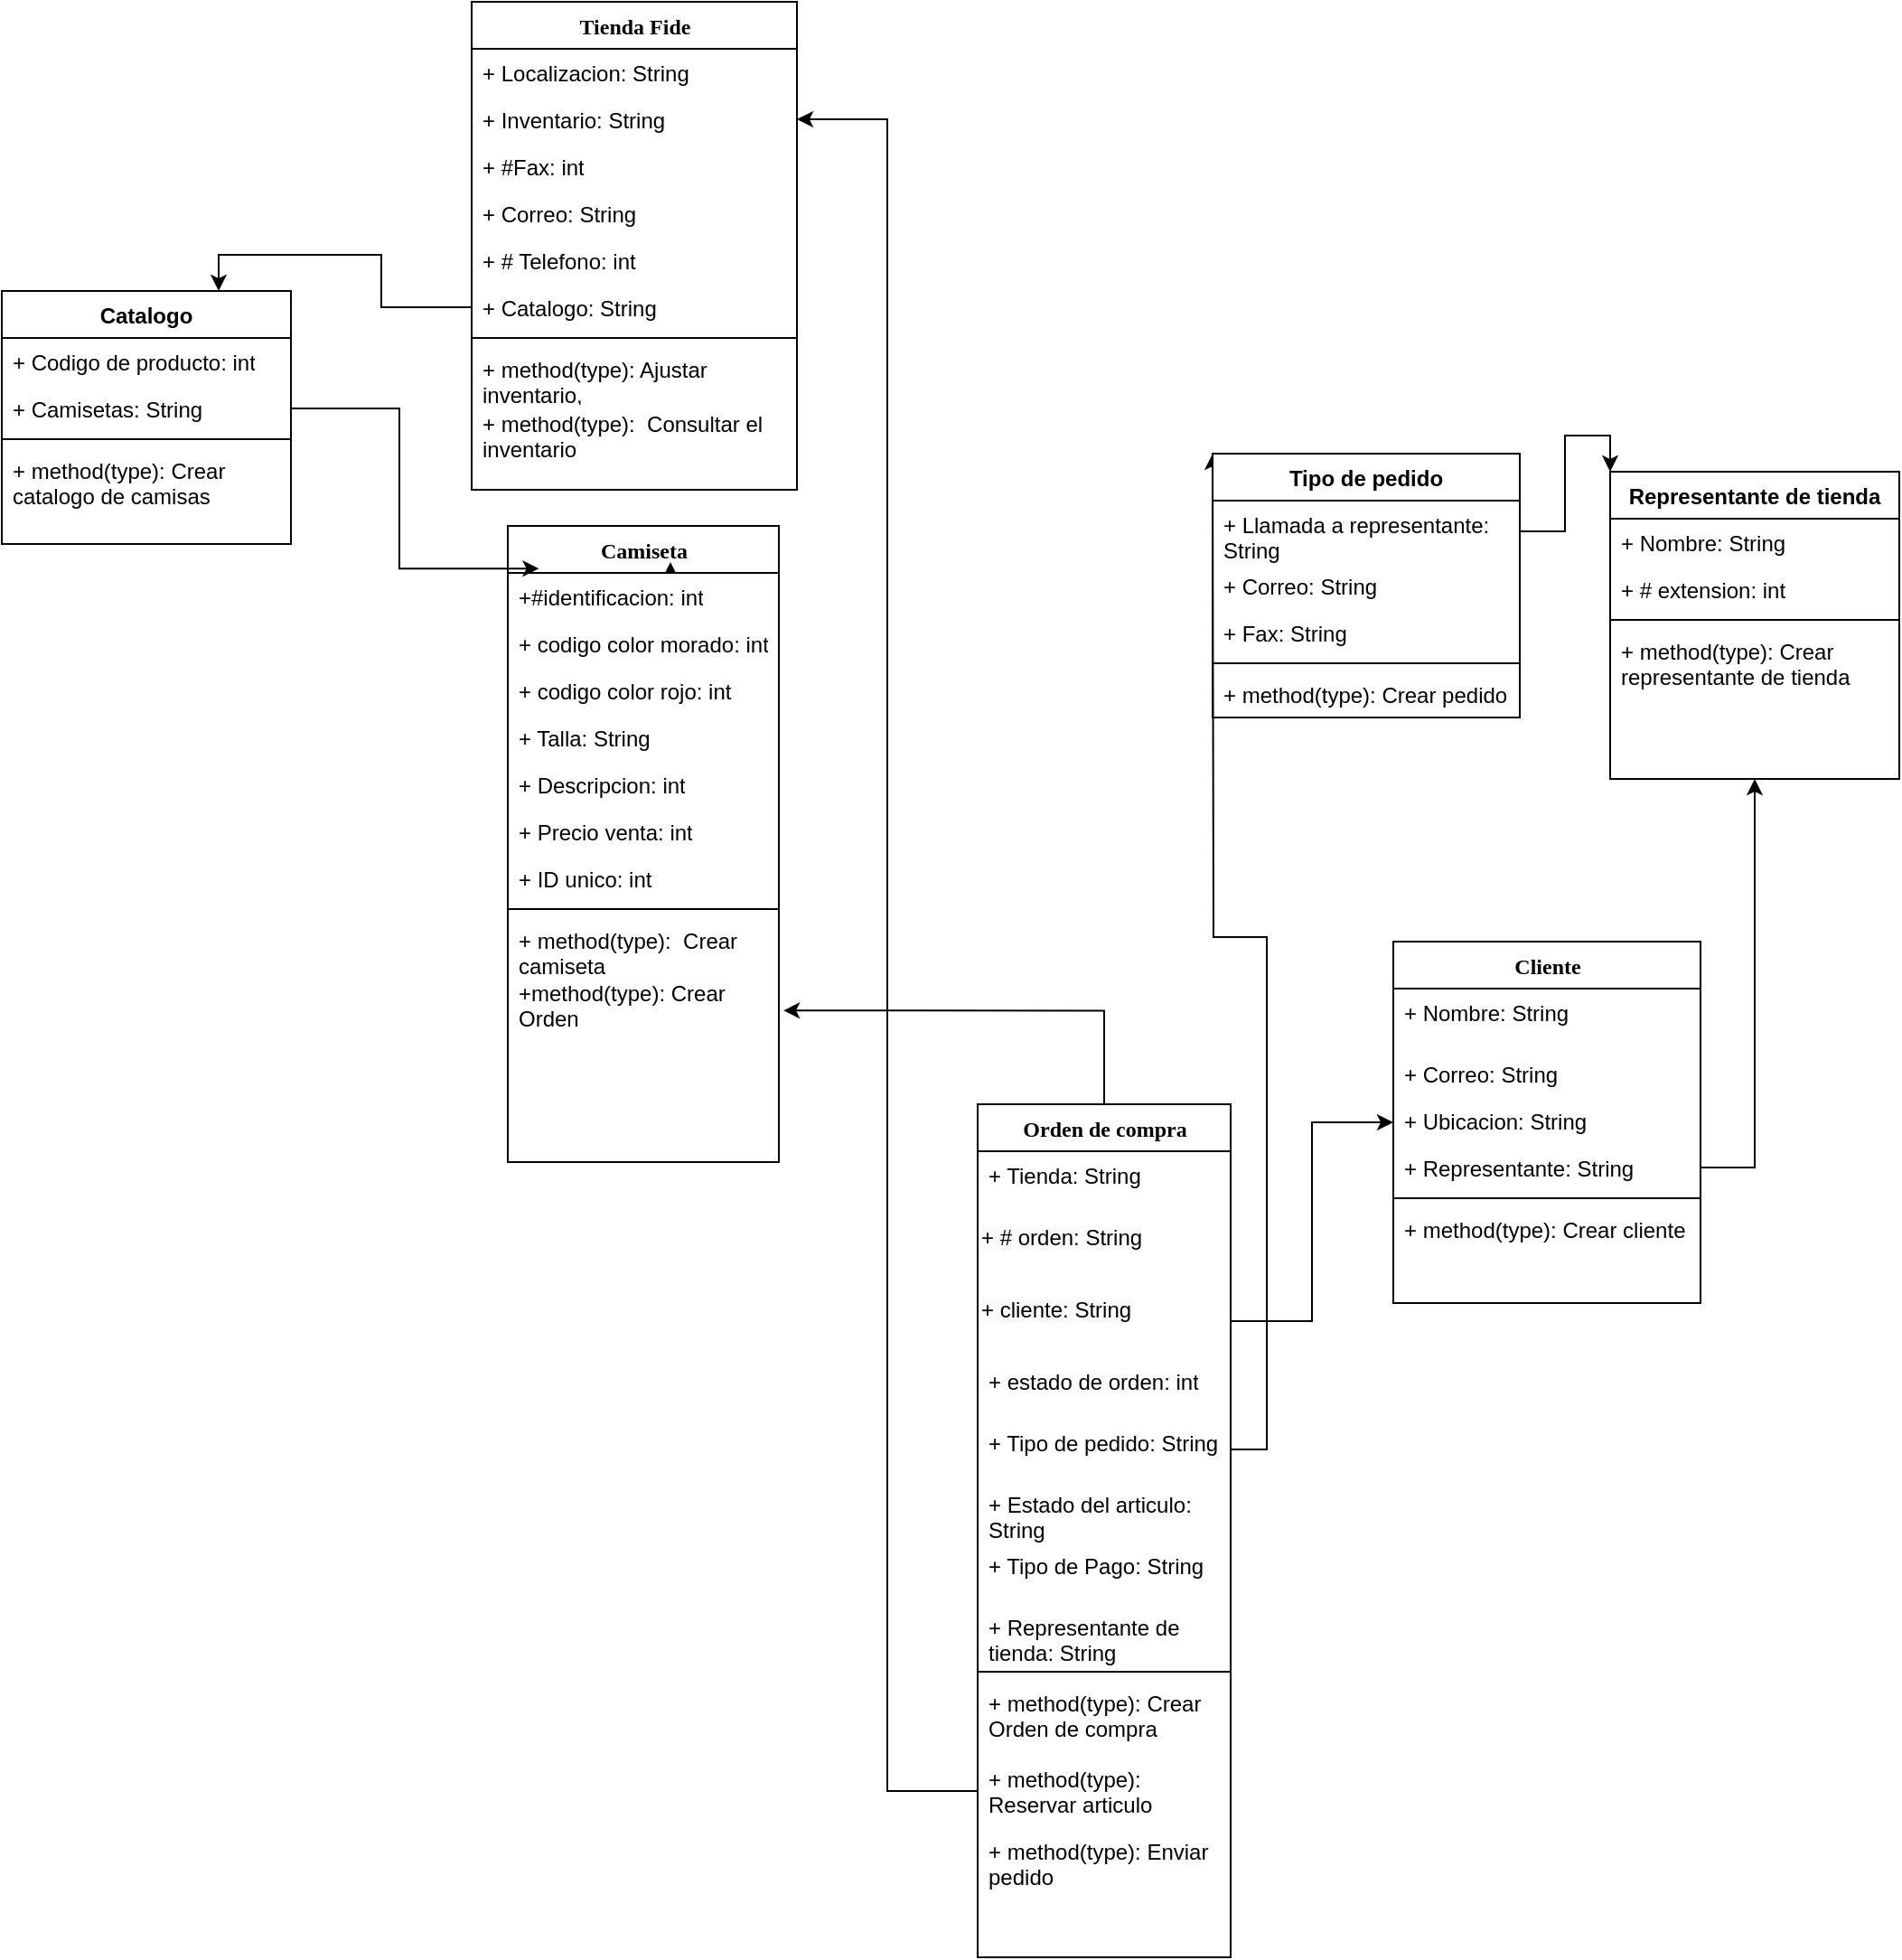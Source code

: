 <mxfile version="24.6.2" type="github">
  <diagram name="Page-1" id="6133507b-19e7-1e82-6fc7-422aa6c4b21f">
    <mxGraphModel dx="1799" dy="999" grid="1" gridSize="10" guides="1" tooltips="1" connect="1" arrows="1" fold="1" page="1" pageScale="1" pageWidth="1100" pageHeight="850" background="none" math="0" shadow="0">
      <root>
        <mxCell id="0" />
        <mxCell id="1" parent="0" />
        <mxCell id="235556782a83e6d0-1" value="Cliente" style="swimlane;html=1;fontStyle=1;align=center;verticalAlign=top;childLayout=stackLayout;horizontal=1;startSize=26;horizontalStack=0;resizeParent=1;resizeLast=0;collapsible=1;marginBottom=0;swimlaneFillColor=#ffffff;rounded=0;shadow=0;comic=0;labelBackgroundColor=none;strokeWidth=1;fillColor=none;fontFamily=Verdana;fontSize=12" parent="1" vertex="1">
          <mxGeometry x="800" y="520" width="170" height="200" as="geometry" />
        </mxCell>
        <mxCell id="235556782a83e6d0-3" value="+ Nombre: String" style="text;html=1;strokeColor=none;fillColor=none;align=left;verticalAlign=top;spacingLeft=4;spacingRight=4;whiteSpace=wrap;overflow=hidden;rotatable=0;points=[[0,0.5],[1,0.5]];portConstraint=eastwest;" parent="235556782a83e6d0-1" vertex="1">
          <mxGeometry y="26" width="170" height="34" as="geometry" />
        </mxCell>
        <mxCell id="235556782a83e6d0-5" value="+ Correo: String" style="text;html=1;strokeColor=none;fillColor=none;align=left;verticalAlign=top;spacingLeft=4;spacingRight=4;whiteSpace=wrap;overflow=hidden;rotatable=0;points=[[0,0.5],[1,0.5]];portConstraint=eastwest;" parent="235556782a83e6d0-1" vertex="1">
          <mxGeometry y="60" width="170" height="26" as="geometry" />
        </mxCell>
        <mxCell id="t-pdxfCHnJBrUHgbNFcD-52" value="+ Ubicacion: String" style="text;html=1;strokeColor=none;fillColor=none;align=left;verticalAlign=top;spacingLeft=4;spacingRight=4;whiteSpace=wrap;overflow=hidden;rotatable=0;points=[[0,0.5],[1,0.5]];portConstraint=eastwest;" vertex="1" parent="235556782a83e6d0-1">
          <mxGeometry y="86" width="170" height="26" as="geometry" />
        </mxCell>
        <mxCell id="t-pdxfCHnJBrUHgbNFcD-181" value="+ Representante: String" style="text;html=1;strokeColor=none;fillColor=none;align=left;verticalAlign=top;spacingLeft=4;spacingRight=4;whiteSpace=wrap;overflow=hidden;rotatable=0;points=[[0,0.5],[1,0.5]];portConstraint=eastwest;" vertex="1" parent="235556782a83e6d0-1">
          <mxGeometry y="112" width="170" height="26" as="geometry" />
        </mxCell>
        <mxCell id="235556782a83e6d0-6" value="" style="line;html=1;strokeWidth=1;fillColor=none;align=left;verticalAlign=middle;spacingTop=-1;spacingLeft=3;spacingRight=3;rotatable=0;labelPosition=right;points=[];portConstraint=eastwest;" parent="235556782a83e6d0-1" vertex="1">
          <mxGeometry y="138" width="170" height="8" as="geometry" />
        </mxCell>
        <mxCell id="235556782a83e6d0-7" value="+ method(type): Crear cliente" style="text;html=1;strokeColor=none;fillColor=none;align=left;verticalAlign=top;spacingLeft=4;spacingRight=4;whiteSpace=wrap;overflow=hidden;rotatable=0;points=[[0,0.5],[1,0.5]];portConstraint=eastwest;" parent="235556782a83e6d0-1" vertex="1">
          <mxGeometry y="146" width="170" height="46" as="geometry" />
        </mxCell>
        <mxCell id="78961159f06e98e8-17" value="Tienda Fide" style="swimlane;html=1;fontStyle=1;align=center;verticalAlign=top;childLayout=stackLayout;horizontal=1;startSize=26;horizontalStack=0;resizeParent=1;resizeLast=0;collapsible=1;marginBottom=0;swimlaneFillColor=#ffffff;rounded=0;shadow=0;comic=0;labelBackgroundColor=none;strokeWidth=1;fillColor=none;fontFamily=Verdana;fontSize=12" parent="1" vertex="1">
          <mxGeometry x="290" width="180" height="270" as="geometry" />
        </mxCell>
        <mxCell id="78961159f06e98e8-23" value="+ Localizacion: String" style="text;html=1;strokeColor=none;fillColor=none;align=left;verticalAlign=top;spacingLeft=4;spacingRight=4;whiteSpace=wrap;overflow=hidden;rotatable=0;points=[[0,0.5],[1,0.5]];portConstraint=eastwest;" parent="78961159f06e98e8-17" vertex="1">
          <mxGeometry y="26" width="180" height="26" as="geometry" />
        </mxCell>
        <mxCell id="78961159f06e98e8-24" value="+ Inventario: String" style="text;html=1;strokeColor=none;fillColor=none;align=left;verticalAlign=top;spacingLeft=4;spacingRight=4;whiteSpace=wrap;overflow=hidden;rotatable=0;points=[[0,0.5],[1,0.5]];portConstraint=eastwest;" parent="78961159f06e98e8-17" vertex="1">
          <mxGeometry y="52" width="180" height="26" as="geometry" />
        </mxCell>
        <mxCell id="t-pdxfCHnJBrUHgbNFcD-103" value="+ #Fax: int" style="text;strokeColor=none;fillColor=none;align=left;verticalAlign=top;spacingLeft=4;spacingRight=4;overflow=hidden;rotatable=0;points=[[0,0.5],[1,0.5]];portConstraint=eastwest;whiteSpace=wrap;html=1;" vertex="1" parent="78961159f06e98e8-17">
          <mxGeometry y="78" width="180" height="26" as="geometry" />
        </mxCell>
        <mxCell id="t-pdxfCHnJBrUHgbNFcD-104" value="+ Correo: String" style="text;strokeColor=none;fillColor=none;align=left;verticalAlign=top;spacingLeft=4;spacingRight=4;overflow=hidden;rotatable=0;points=[[0,0.5],[1,0.5]];portConstraint=eastwest;whiteSpace=wrap;html=1;" vertex="1" parent="78961159f06e98e8-17">
          <mxGeometry y="104" width="180" height="26" as="geometry" />
        </mxCell>
        <mxCell id="t-pdxfCHnJBrUHgbNFcD-102" value="+ # Telefono: int" style="text;strokeColor=none;fillColor=none;align=left;verticalAlign=top;spacingLeft=4;spacingRight=4;overflow=hidden;rotatable=0;points=[[0,0.5],[1,0.5]];portConstraint=eastwest;whiteSpace=wrap;html=1;" vertex="1" parent="78961159f06e98e8-17">
          <mxGeometry y="130" width="180" height="26" as="geometry" />
        </mxCell>
        <mxCell id="t-pdxfCHnJBrUHgbNFcD-105" value="+ Catalogo: String" style="text;strokeColor=none;fillColor=none;align=left;verticalAlign=top;spacingLeft=4;spacingRight=4;overflow=hidden;rotatable=0;points=[[0,0.5],[1,0.5]];portConstraint=eastwest;whiteSpace=wrap;html=1;" vertex="1" parent="78961159f06e98e8-17">
          <mxGeometry y="156" width="180" height="26" as="geometry" />
        </mxCell>
        <mxCell id="78961159f06e98e8-19" value="" style="line;html=1;strokeWidth=1;fillColor=none;align=left;verticalAlign=middle;spacingTop=-1;spacingLeft=3;spacingRight=3;rotatable=0;labelPosition=right;points=[];portConstraint=eastwest;" parent="78961159f06e98e8-17" vertex="1">
          <mxGeometry y="182" width="180" height="8" as="geometry" />
        </mxCell>
        <mxCell id="t-pdxfCHnJBrUHgbNFcD-156" value="+ method(type): Ajustar inventario,&amp;nbsp;" style="text;html=1;strokeColor=none;fillColor=none;align=left;verticalAlign=top;spacingLeft=4;spacingRight=4;whiteSpace=wrap;overflow=hidden;rotatable=0;points=[[0,0.5],[1,0.5]];portConstraint=eastwest;" vertex="1" parent="78961159f06e98e8-17">
          <mxGeometry y="190" width="180" height="30" as="geometry" />
        </mxCell>
        <mxCell id="78961159f06e98e8-27" value="+ method(type):&amp;nbsp; Consultar el inventario" style="text;html=1;strokeColor=none;fillColor=none;align=left;verticalAlign=top;spacingLeft=4;spacingRight=4;whiteSpace=wrap;overflow=hidden;rotatable=0;points=[[0,0.5],[1,0.5]];portConstraint=eastwest;" parent="78961159f06e98e8-17" vertex="1">
          <mxGeometry y="220" width="180" height="34" as="geometry" />
        </mxCell>
        <mxCell id="t-pdxfCHnJBrUHgbNFcD-29" style="edgeStyle=orthogonalEdgeStyle;rounded=0;orthogonalLoop=1;jettySize=auto;html=1;exitX=0;exitY=1;exitDx=0;exitDy=0;" edge="1" parent="1">
          <mxGeometry relative="1" as="geometry">
            <mxPoint x="400" y="310" as="targetPoint" />
            <mxPoint x="400" y="320" as="sourcePoint" />
          </mxGeometry>
        </mxCell>
        <mxCell id="78961159f06e98e8-108" value="Orden de compra" style="swimlane;html=1;fontStyle=1;align=center;verticalAlign=top;childLayout=stackLayout;horizontal=1;startSize=26;horizontalStack=0;resizeParent=1;resizeLast=0;collapsible=1;marginBottom=0;swimlaneFillColor=#ffffff;rounded=0;shadow=0;comic=0;labelBackgroundColor=none;strokeWidth=1;fillColor=none;fontFamily=Verdana;fontSize=12" parent="1" vertex="1">
          <mxGeometry x="570" y="610" width="140" height="472" as="geometry" />
        </mxCell>
        <mxCell id="78961159f06e98e8-109" value="+ Tienda: String" style="text;html=1;strokeColor=none;fillColor=none;align=left;verticalAlign=top;spacingLeft=4;spacingRight=4;whiteSpace=wrap;overflow=hidden;rotatable=0;points=[[0,0.5],[1,0.5]];portConstraint=eastwest;" parent="78961159f06e98e8-108" vertex="1">
          <mxGeometry y="26" width="140" height="34" as="geometry" />
        </mxCell>
        <mxCell id="t-pdxfCHnJBrUHgbNFcD-176" value="&lt;span style=&quot;color: rgb(0, 0, 0); font-family: Helvetica; font-size: 12px; font-style: normal; font-variant-ligatures: normal; font-variant-caps: normal; font-weight: 400; letter-spacing: normal; orphans: 2; text-align: left; text-indent: 0px; text-transform: none; widows: 2; word-spacing: 0px; -webkit-text-stroke-width: 0px; white-space: normal; background-color: rgb(251, 251, 251); text-decoration-thickness: initial; text-decoration-style: initial; text-decoration-color: initial; display: inline !important; float: none;&quot;&gt;+ # orden: String&lt;/span&gt;" style="text;whiteSpace=wrap;html=1;" vertex="1" parent="78961159f06e98e8-108">
          <mxGeometry y="60" width="140" height="40" as="geometry" />
        </mxCell>
        <mxCell id="t-pdxfCHnJBrUHgbNFcD-177" value="&lt;span style=&quot;color: rgb(0, 0, 0); font-family: Helvetica; font-size: 12px; font-style: normal; font-variant-ligatures: normal; font-variant-caps: normal; font-weight: 400; letter-spacing: normal; orphans: 2; text-align: left; text-indent: 0px; text-transform: none; widows: 2; word-spacing: 0px; -webkit-text-stroke-width: 0px; white-space: normal; background-color: rgb(251, 251, 251); text-decoration-thickness: initial; text-decoration-style: initial; text-decoration-color: initial; display: inline !important; float: none;&quot;&gt;+ cliente: String&lt;/span&gt;" style="text;whiteSpace=wrap;html=1;" vertex="1" parent="78961159f06e98e8-108">
          <mxGeometry y="100" width="140" height="40" as="geometry" />
        </mxCell>
        <mxCell id="t-pdxfCHnJBrUHgbNFcD-85" value="+ estado de orden: int" style="text;html=1;strokeColor=none;fillColor=none;align=left;verticalAlign=top;spacingLeft=4;spacingRight=4;whiteSpace=wrap;overflow=hidden;rotatable=0;points=[[0,0.5],[1,0.5]];portConstraint=eastwest;" vertex="1" parent="78961159f06e98e8-108">
          <mxGeometry y="140" width="140" height="34" as="geometry" />
        </mxCell>
        <mxCell id="t-pdxfCHnJBrUHgbNFcD-148" style="edgeStyle=orthogonalEdgeStyle;rounded=0;orthogonalLoop=1;jettySize=auto;html=1;" edge="1" parent="78961159f06e98e8-108" source="t-pdxfCHnJBrUHgbNFcD-83">
          <mxGeometry relative="1" as="geometry">
            <mxPoint x="130" y="-360" as="targetPoint" />
          </mxGeometry>
        </mxCell>
        <mxCell id="t-pdxfCHnJBrUHgbNFcD-83" value="+ Tipo de pedido: String" style="text;html=1;strokeColor=none;fillColor=none;align=left;verticalAlign=top;spacingLeft=4;spacingRight=4;whiteSpace=wrap;overflow=hidden;rotatable=0;points=[[0,0.5],[1,0.5]];portConstraint=eastwest;" vertex="1" parent="78961159f06e98e8-108">
          <mxGeometry y="174" width="140" height="34" as="geometry" />
        </mxCell>
        <mxCell id="t-pdxfCHnJBrUHgbNFcD-84" value="+ Estado del articulo: String" style="text;html=1;strokeColor=none;fillColor=none;align=left;verticalAlign=top;spacingLeft=4;spacingRight=4;whiteSpace=wrap;overflow=hidden;rotatable=0;points=[[0,0.5],[1,0.5]];portConstraint=eastwest;" vertex="1" parent="78961159f06e98e8-108">
          <mxGeometry y="208" width="140" height="34" as="geometry" />
        </mxCell>
        <mxCell id="t-pdxfCHnJBrUHgbNFcD-87" value="+ Tipo de Pago: String" style="text;html=1;strokeColor=none;fillColor=none;align=left;verticalAlign=top;spacingLeft=4;spacingRight=4;whiteSpace=wrap;overflow=hidden;rotatable=0;points=[[0,0.5],[1,0.5]];portConstraint=eastwest;" vertex="1" parent="78961159f06e98e8-108">
          <mxGeometry y="242" width="140" height="34" as="geometry" />
        </mxCell>
        <mxCell id="t-pdxfCHnJBrUHgbNFcD-88" value="+ Representante de tienda: String" style="text;html=1;strokeColor=none;fillColor=none;align=left;verticalAlign=top;spacingLeft=4;spacingRight=4;whiteSpace=wrap;overflow=hidden;rotatable=0;points=[[0,0.5],[1,0.5]];portConstraint=eastwest;" vertex="1" parent="78961159f06e98e8-108">
          <mxGeometry y="276" width="140" height="34" as="geometry" />
        </mxCell>
        <mxCell id="78961159f06e98e8-116" value="" style="line;html=1;strokeWidth=1;fillColor=none;align=left;verticalAlign=middle;spacingTop=-1;spacingLeft=3;spacingRight=3;rotatable=0;labelPosition=right;points=[];portConstraint=eastwest;" parent="78961159f06e98e8-108" vertex="1">
          <mxGeometry y="310" width="140" height="8" as="geometry" />
        </mxCell>
        <mxCell id="78961159f06e98e8-117" value="+ method(type): Crear Orden de compra" style="text;html=1;strokeColor=none;fillColor=none;align=left;verticalAlign=top;spacingLeft=4;spacingRight=4;whiteSpace=wrap;overflow=hidden;rotatable=0;points=[[0,0.5],[1,0.5]];portConstraint=eastwest;" parent="78961159f06e98e8-108" vertex="1">
          <mxGeometry y="318" width="140" height="42" as="geometry" />
        </mxCell>
        <mxCell id="t-pdxfCHnJBrUHgbNFcD-174" value="+ method(type): Reservar articulo" style="text;html=1;strokeColor=none;fillColor=none;align=left;verticalAlign=top;spacingLeft=4;spacingRight=4;whiteSpace=wrap;overflow=hidden;rotatable=0;points=[[0,0.5],[1,0.5]];portConstraint=eastwest;" vertex="1" parent="78961159f06e98e8-108">
          <mxGeometry y="360" width="140" height="40" as="geometry" />
        </mxCell>
        <mxCell id="t-pdxfCHnJBrUHgbNFcD-179" value="+ method(type): Enviar pedido" style="text;html=1;strokeColor=none;fillColor=none;align=left;verticalAlign=top;spacingLeft=4;spacingRight=4;whiteSpace=wrap;overflow=hidden;rotatable=0;points=[[0,0.5],[1,0.5]];portConstraint=eastwest;" vertex="1" parent="78961159f06e98e8-108">
          <mxGeometry y="400" width="140" height="42" as="geometry" />
        </mxCell>
        <mxCell id="t-pdxfCHnJBrUHgbNFcD-10" value="Camiseta" style="swimlane;html=1;fontStyle=1;align=center;verticalAlign=top;childLayout=stackLayout;horizontal=1;startSize=26;horizontalStack=0;resizeParent=1;resizeLast=0;collapsible=1;marginBottom=0;swimlaneFillColor=#ffffff;rounded=0;shadow=0;comic=0;labelBackgroundColor=none;strokeWidth=1;fillColor=none;fontFamily=Verdana;fontSize=12" vertex="1" parent="1">
          <mxGeometry x="310" y="290" width="150" height="352" as="geometry" />
        </mxCell>
        <mxCell id="t-pdxfCHnJBrUHgbNFcD-11" value="+#identificacion: int" style="text;html=1;strokeColor=none;fillColor=none;align=left;verticalAlign=top;spacingLeft=4;spacingRight=4;whiteSpace=wrap;overflow=hidden;rotatable=0;points=[[0,0.5],[1,0.5]];portConstraint=eastwest;" vertex="1" parent="t-pdxfCHnJBrUHgbNFcD-10">
          <mxGeometry y="26" width="150" height="26" as="geometry" />
        </mxCell>
        <mxCell id="t-pdxfCHnJBrUHgbNFcD-12" value="+ codigo color morado: int" style="text;html=1;strokeColor=none;fillColor=none;align=left;verticalAlign=top;spacingLeft=4;spacingRight=4;whiteSpace=wrap;overflow=hidden;rotatable=0;points=[[0,0.5],[1,0.5]];portConstraint=eastwest;" vertex="1" parent="t-pdxfCHnJBrUHgbNFcD-10">
          <mxGeometry y="52" width="150" height="26" as="geometry" />
        </mxCell>
        <mxCell id="t-pdxfCHnJBrUHgbNFcD-116" value="+ codigo color rojo: int" style="text;html=1;strokeColor=none;fillColor=none;align=left;verticalAlign=top;spacingLeft=4;spacingRight=4;whiteSpace=wrap;overflow=hidden;rotatable=0;points=[[0,0.5],[1,0.5]];portConstraint=eastwest;" vertex="1" parent="t-pdxfCHnJBrUHgbNFcD-10">
          <mxGeometry y="78" width="150" height="26" as="geometry" />
        </mxCell>
        <mxCell id="t-pdxfCHnJBrUHgbNFcD-54" value="+ Talla:&amp;nbsp;String" style="text;html=1;strokeColor=none;fillColor=none;align=left;verticalAlign=top;spacingLeft=4;spacingRight=4;whiteSpace=wrap;overflow=hidden;rotatable=0;points=[[0,0.5],[1,0.5]];portConstraint=eastwest;" vertex="1" parent="t-pdxfCHnJBrUHgbNFcD-10">
          <mxGeometry y="104" width="150" height="26" as="geometry" />
        </mxCell>
        <mxCell id="t-pdxfCHnJBrUHgbNFcD-56" value="+ Descripcion: int" style="text;html=1;strokeColor=none;fillColor=none;align=left;verticalAlign=top;spacingLeft=4;spacingRight=4;whiteSpace=wrap;overflow=hidden;rotatable=0;points=[[0,0.5],[1,0.5]];portConstraint=eastwest;" vertex="1" parent="t-pdxfCHnJBrUHgbNFcD-10">
          <mxGeometry y="130" width="150" height="26" as="geometry" />
        </mxCell>
        <mxCell id="t-pdxfCHnJBrUHgbNFcD-13" value="+ Precio venta: int" style="text;html=1;strokeColor=none;fillColor=none;align=left;verticalAlign=top;spacingLeft=4;spacingRight=4;whiteSpace=wrap;overflow=hidden;rotatable=0;points=[[0,0.5],[1,0.5]];portConstraint=eastwest;" vertex="1" parent="t-pdxfCHnJBrUHgbNFcD-10">
          <mxGeometry y="156" width="150" height="26" as="geometry" />
        </mxCell>
        <mxCell id="t-pdxfCHnJBrUHgbNFcD-55" value="+ ID unico: int" style="text;html=1;strokeColor=none;fillColor=none;align=left;verticalAlign=top;spacingLeft=4;spacingRight=4;whiteSpace=wrap;overflow=hidden;rotatable=0;points=[[0,0.5],[1,0.5]];portConstraint=eastwest;" vertex="1" parent="t-pdxfCHnJBrUHgbNFcD-10">
          <mxGeometry y="182" width="150" height="26" as="geometry" />
        </mxCell>
        <mxCell id="t-pdxfCHnJBrUHgbNFcD-14" value="" style="line;html=1;strokeWidth=1;fillColor=none;align=left;verticalAlign=middle;spacingTop=-1;spacingLeft=3;spacingRight=3;rotatable=0;labelPosition=right;points=[];portConstraint=eastwest;" vertex="1" parent="t-pdxfCHnJBrUHgbNFcD-10">
          <mxGeometry y="208" width="150" height="8" as="geometry" />
        </mxCell>
        <mxCell id="t-pdxfCHnJBrUHgbNFcD-15" value="+ method(type):&amp;nbsp; Crear camiseta&lt;div&gt;+method(type): Crear Orden&amp;nbsp;&lt;/div&gt;" style="text;html=1;strokeColor=none;fillColor=none;align=left;verticalAlign=top;spacingLeft=4;spacingRight=4;whiteSpace=wrap;overflow=hidden;rotatable=0;points=[[0,0.5],[1,0.5]];portConstraint=eastwest;" vertex="1" parent="t-pdxfCHnJBrUHgbNFcD-10">
          <mxGeometry y="216" width="150" height="64" as="geometry" />
        </mxCell>
        <mxCell id="t-pdxfCHnJBrUHgbNFcD-59" value="Representante de tienda" style="swimlane;fontStyle=1;align=center;verticalAlign=top;childLayout=stackLayout;horizontal=1;startSize=26;horizontalStack=0;resizeParent=1;resizeParentMax=0;resizeLast=0;collapsible=1;marginBottom=0;whiteSpace=wrap;html=1;" vertex="1" parent="1">
          <mxGeometry x="920" y="260" width="160" height="170" as="geometry" />
        </mxCell>
        <mxCell id="t-pdxfCHnJBrUHgbNFcD-60" value="+ Nombre: String" style="text;strokeColor=none;fillColor=none;align=left;verticalAlign=top;spacingLeft=4;spacingRight=4;overflow=hidden;rotatable=0;points=[[0,0.5],[1,0.5]];portConstraint=eastwest;whiteSpace=wrap;html=1;" vertex="1" parent="t-pdxfCHnJBrUHgbNFcD-59">
          <mxGeometry y="26" width="160" height="26" as="geometry" />
        </mxCell>
        <mxCell id="t-pdxfCHnJBrUHgbNFcD-67" value="+ # extension: int" style="text;strokeColor=none;fillColor=none;align=left;verticalAlign=top;spacingLeft=4;spacingRight=4;overflow=hidden;rotatable=0;points=[[0,0.5],[1,0.5]];portConstraint=eastwest;whiteSpace=wrap;html=1;" vertex="1" parent="t-pdxfCHnJBrUHgbNFcD-59">
          <mxGeometry y="52" width="160" height="26" as="geometry" />
        </mxCell>
        <mxCell id="t-pdxfCHnJBrUHgbNFcD-61" value="" style="line;strokeWidth=1;fillColor=none;align=left;verticalAlign=middle;spacingTop=-1;spacingLeft=3;spacingRight=3;rotatable=0;labelPosition=right;points=[];portConstraint=eastwest;strokeColor=inherit;" vertex="1" parent="t-pdxfCHnJBrUHgbNFcD-59">
          <mxGeometry y="78" width="160" height="8" as="geometry" />
        </mxCell>
        <mxCell id="t-pdxfCHnJBrUHgbNFcD-62" value="+ method(type): Crear representante de tienda" style="text;strokeColor=none;fillColor=none;align=left;verticalAlign=top;spacingLeft=4;spacingRight=4;overflow=hidden;rotatable=0;points=[[0,0.5],[1,0.5]];portConstraint=eastwest;whiteSpace=wrap;html=1;" vertex="1" parent="t-pdxfCHnJBrUHgbNFcD-59">
          <mxGeometry y="86" width="160" height="84" as="geometry" />
        </mxCell>
        <mxCell id="t-pdxfCHnJBrUHgbNFcD-63" value="Catalogo" style="swimlane;fontStyle=1;align=center;verticalAlign=top;childLayout=stackLayout;horizontal=1;startSize=26;horizontalStack=0;resizeParent=1;resizeParentMax=0;resizeLast=0;collapsible=1;marginBottom=0;whiteSpace=wrap;html=1;" vertex="1" parent="1">
          <mxGeometry x="30" y="160" width="160" height="140" as="geometry" />
        </mxCell>
        <mxCell id="t-pdxfCHnJBrUHgbNFcD-64" value="+ Codigo de producto: int" style="text;strokeColor=none;fillColor=none;align=left;verticalAlign=top;spacingLeft=4;spacingRight=4;overflow=hidden;rotatable=0;points=[[0,0.5],[1,0.5]];portConstraint=eastwest;whiteSpace=wrap;html=1;" vertex="1" parent="t-pdxfCHnJBrUHgbNFcD-63">
          <mxGeometry y="26" width="160" height="26" as="geometry" />
        </mxCell>
        <mxCell id="t-pdxfCHnJBrUHgbNFcD-69" value="+ Camisetas: String&amp;nbsp;" style="text;strokeColor=none;fillColor=none;align=left;verticalAlign=top;spacingLeft=4;spacingRight=4;overflow=hidden;rotatable=0;points=[[0,0.5],[1,0.5]];portConstraint=eastwest;whiteSpace=wrap;html=1;" vertex="1" parent="t-pdxfCHnJBrUHgbNFcD-63">
          <mxGeometry y="52" width="160" height="26" as="geometry" />
        </mxCell>
        <mxCell id="t-pdxfCHnJBrUHgbNFcD-65" value="" style="line;strokeWidth=1;fillColor=none;align=left;verticalAlign=middle;spacingTop=-1;spacingLeft=3;spacingRight=3;rotatable=0;labelPosition=right;points=[];portConstraint=eastwest;strokeColor=inherit;" vertex="1" parent="t-pdxfCHnJBrUHgbNFcD-63">
          <mxGeometry y="78" width="160" height="8" as="geometry" />
        </mxCell>
        <mxCell id="t-pdxfCHnJBrUHgbNFcD-66" value="+ method(type): Crear catalogo de camisas&amp;nbsp;" style="text;strokeColor=none;fillColor=none;align=left;verticalAlign=top;spacingLeft=4;spacingRight=4;overflow=hidden;rotatable=0;points=[[0,0.5],[1,0.5]];portConstraint=eastwest;whiteSpace=wrap;html=1;" vertex="1" parent="t-pdxfCHnJBrUHgbNFcD-63">
          <mxGeometry y="86" width="160" height="54" as="geometry" />
        </mxCell>
        <mxCell id="t-pdxfCHnJBrUHgbNFcD-111" style="edgeStyle=orthogonalEdgeStyle;rounded=0;orthogonalLoop=1;jettySize=auto;html=1;exitX=0;exitY=0.5;exitDx=0;exitDy=0;entryX=0.75;entryY=0;entryDx=0;entryDy=0;" edge="1" parent="1" source="t-pdxfCHnJBrUHgbNFcD-105" target="t-pdxfCHnJBrUHgbNFcD-63">
          <mxGeometry relative="1" as="geometry" />
        </mxCell>
        <mxCell id="t-pdxfCHnJBrUHgbNFcD-112" style="edgeStyle=orthogonalEdgeStyle;rounded=0;orthogonalLoop=1;jettySize=auto;html=1;exitX=1;exitY=0.5;exitDx=0;exitDy=0;entryX=0.115;entryY=-0.092;entryDx=0;entryDy=0;entryPerimeter=0;" edge="1" parent="1" source="t-pdxfCHnJBrUHgbNFcD-69" target="t-pdxfCHnJBrUHgbNFcD-11">
          <mxGeometry relative="1" as="geometry">
            <mxPoint x="300" y="280" as="targetPoint" />
          </mxGeometry>
        </mxCell>
        <mxCell id="t-pdxfCHnJBrUHgbNFcD-165" value="Tipo de pedido" style="swimlane;fontStyle=1;align=center;verticalAlign=top;childLayout=stackLayout;horizontal=1;startSize=26;horizontalStack=0;resizeParent=1;resizeParentMax=0;resizeLast=0;collapsible=1;marginBottom=0;whiteSpace=wrap;html=1;" vertex="1" parent="1">
          <mxGeometry x="700" y="250" width="170" height="146" as="geometry" />
        </mxCell>
        <mxCell id="t-pdxfCHnJBrUHgbNFcD-170" value="+ Llamada a representante: String" style="text;strokeColor=none;fillColor=none;align=left;verticalAlign=top;spacingLeft=4;spacingRight=4;overflow=hidden;rotatable=0;points=[[0,0.5],[1,0.5]];portConstraint=eastwest;whiteSpace=wrap;html=1;" vertex="1" parent="t-pdxfCHnJBrUHgbNFcD-165">
          <mxGeometry y="26" width="170" height="34" as="geometry" />
        </mxCell>
        <mxCell id="t-pdxfCHnJBrUHgbNFcD-169" value="+ Correo: String" style="text;strokeColor=none;fillColor=none;align=left;verticalAlign=top;spacingLeft=4;spacingRight=4;overflow=hidden;rotatable=0;points=[[0,0.5],[1,0.5]];portConstraint=eastwest;whiteSpace=wrap;html=1;" vertex="1" parent="t-pdxfCHnJBrUHgbNFcD-165">
          <mxGeometry y="60" width="170" height="26" as="geometry" />
        </mxCell>
        <mxCell id="t-pdxfCHnJBrUHgbNFcD-166" value="+ Fax: String" style="text;strokeColor=none;fillColor=none;align=left;verticalAlign=top;spacingLeft=4;spacingRight=4;overflow=hidden;rotatable=0;points=[[0,0.5],[1,0.5]];portConstraint=eastwest;whiteSpace=wrap;html=1;" vertex="1" parent="t-pdxfCHnJBrUHgbNFcD-165">
          <mxGeometry y="86" width="170" height="26" as="geometry" />
        </mxCell>
        <mxCell id="t-pdxfCHnJBrUHgbNFcD-167" value="" style="line;strokeWidth=1;fillColor=none;align=left;verticalAlign=middle;spacingTop=-1;spacingLeft=3;spacingRight=3;rotatable=0;labelPosition=right;points=[];portConstraint=eastwest;strokeColor=inherit;" vertex="1" parent="t-pdxfCHnJBrUHgbNFcD-165">
          <mxGeometry y="112" width="170" height="8" as="geometry" />
        </mxCell>
        <mxCell id="t-pdxfCHnJBrUHgbNFcD-168" value="+ method(type): Crear pedido" style="text;strokeColor=none;fillColor=none;align=left;verticalAlign=top;spacingLeft=4;spacingRight=4;overflow=hidden;rotatable=0;points=[[0,0.5],[1,0.5]];portConstraint=eastwest;whiteSpace=wrap;html=1;" vertex="1" parent="t-pdxfCHnJBrUHgbNFcD-165">
          <mxGeometry y="120" width="170" height="26" as="geometry" />
        </mxCell>
        <mxCell id="t-pdxfCHnJBrUHgbNFcD-172" style="edgeStyle=orthogonalEdgeStyle;rounded=0;orthogonalLoop=1;jettySize=auto;html=1;entryX=0;entryY=0;entryDx=0;entryDy=0;" edge="1" parent="1" source="t-pdxfCHnJBrUHgbNFcD-170" target="t-pdxfCHnJBrUHgbNFcD-59">
          <mxGeometry relative="1" as="geometry" />
        </mxCell>
        <mxCell id="t-pdxfCHnJBrUHgbNFcD-173" style="edgeStyle=orthogonalEdgeStyle;rounded=0;orthogonalLoop=1;jettySize=auto;html=1;entryX=1.017;entryY=0.815;entryDx=0;entryDy=0;entryPerimeter=0;" edge="1" parent="1" source="78961159f06e98e8-108" target="t-pdxfCHnJBrUHgbNFcD-15">
          <mxGeometry relative="1" as="geometry" />
        </mxCell>
        <mxCell id="t-pdxfCHnJBrUHgbNFcD-175" style="edgeStyle=orthogonalEdgeStyle;rounded=0;orthogonalLoop=1;jettySize=auto;html=1;entryX=1;entryY=0.5;entryDx=0;entryDy=0;" edge="1" parent="1" source="t-pdxfCHnJBrUHgbNFcD-174" target="78961159f06e98e8-24">
          <mxGeometry relative="1" as="geometry" />
        </mxCell>
        <mxCell id="t-pdxfCHnJBrUHgbNFcD-178" style="edgeStyle=orthogonalEdgeStyle;rounded=0;orthogonalLoop=1;jettySize=auto;html=1;" edge="1" parent="1" source="t-pdxfCHnJBrUHgbNFcD-177" target="235556782a83e6d0-1">
          <mxGeometry relative="1" as="geometry" />
        </mxCell>
        <mxCell id="t-pdxfCHnJBrUHgbNFcD-182" style="edgeStyle=orthogonalEdgeStyle;rounded=0;orthogonalLoop=1;jettySize=auto;html=1;exitX=1;exitY=0.5;exitDx=0;exitDy=0;" edge="1" parent="1" source="t-pdxfCHnJBrUHgbNFcD-181" target="t-pdxfCHnJBrUHgbNFcD-59">
          <mxGeometry relative="1" as="geometry" />
        </mxCell>
      </root>
    </mxGraphModel>
  </diagram>
</mxfile>
